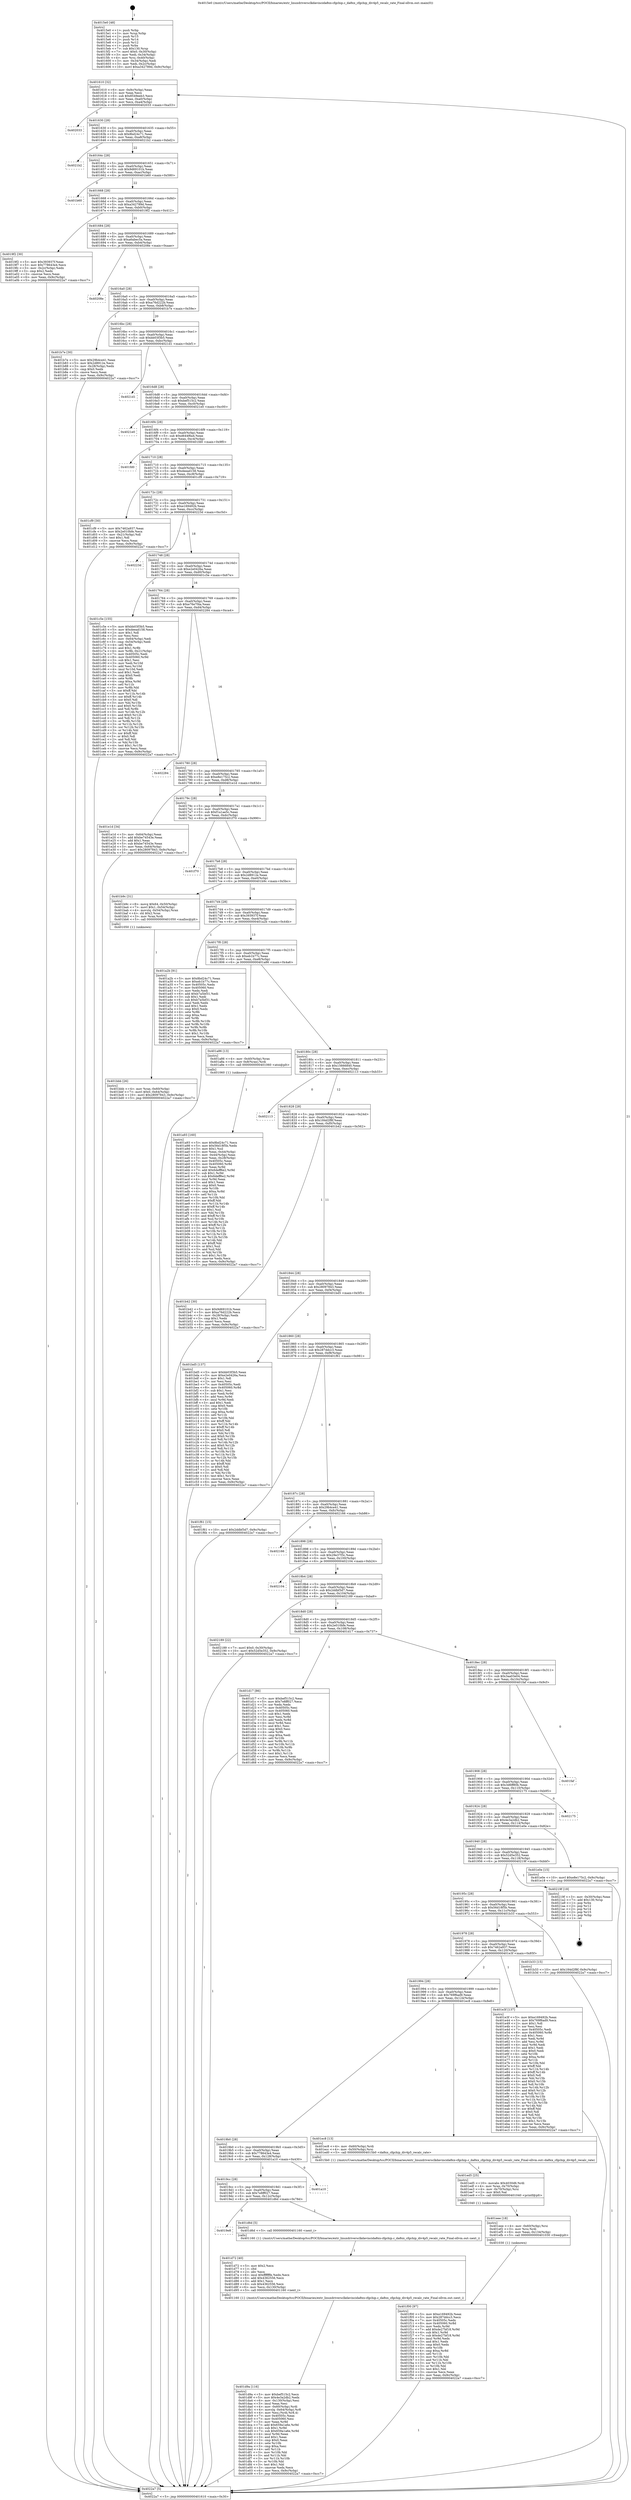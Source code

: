 digraph "0x4015e0" {
  label = "0x4015e0 (/mnt/c/Users/mathe/Desktop/tcc/POCII/binaries/extr_linuxdriversclkdavincida8xx-cfgchip.c_da8xx_cfgchip_div4p5_recalc_rate_Final-ollvm.out::main(0))"
  labelloc = "t"
  node[shape=record]

  Entry [label="",width=0.3,height=0.3,shape=circle,fillcolor=black,style=filled]
  "0x401610" [label="{
     0x401610 [32]\l
     | [instrs]\l
     &nbsp;&nbsp;0x401610 \<+6\>: mov -0x9c(%rbp),%eax\l
     &nbsp;&nbsp;0x401616 \<+2\>: mov %eax,%ecx\l
     &nbsp;&nbsp;0x401618 \<+6\>: sub $0x8549eeb3,%ecx\l
     &nbsp;&nbsp;0x40161e \<+6\>: mov %eax,-0xa0(%rbp)\l
     &nbsp;&nbsp;0x401624 \<+6\>: mov %ecx,-0xa4(%rbp)\l
     &nbsp;&nbsp;0x40162a \<+6\>: je 0000000000402033 \<main+0xa53\>\l
  }"]
  "0x402033" [label="{
     0x402033\l
  }", style=dashed]
  "0x401630" [label="{
     0x401630 [28]\l
     | [instrs]\l
     &nbsp;&nbsp;0x401630 \<+5\>: jmp 0000000000401635 \<main+0x55\>\l
     &nbsp;&nbsp;0x401635 \<+6\>: mov -0xa0(%rbp),%eax\l
     &nbsp;&nbsp;0x40163b \<+5\>: sub $0x8bd24c71,%eax\l
     &nbsp;&nbsp;0x401640 \<+6\>: mov %eax,-0xa8(%rbp)\l
     &nbsp;&nbsp;0x401646 \<+6\>: je 00000000004021b2 \<main+0xbd2\>\l
  }"]
  Exit [label="",width=0.3,height=0.3,shape=circle,fillcolor=black,style=filled,peripheries=2]
  "0x4021b2" [label="{
     0x4021b2\l
  }", style=dashed]
  "0x40164c" [label="{
     0x40164c [28]\l
     | [instrs]\l
     &nbsp;&nbsp;0x40164c \<+5\>: jmp 0000000000401651 \<main+0x71\>\l
     &nbsp;&nbsp;0x401651 \<+6\>: mov -0xa0(%rbp),%eax\l
     &nbsp;&nbsp;0x401657 \<+5\>: sub $0x9d69101b,%eax\l
     &nbsp;&nbsp;0x40165c \<+6\>: mov %eax,-0xac(%rbp)\l
     &nbsp;&nbsp;0x401662 \<+6\>: je 0000000000401b60 \<main+0x580\>\l
  }"]
  "0x401f00" [label="{
     0x401f00 [97]\l
     | [instrs]\l
     &nbsp;&nbsp;0x401f00 \<+5\>: mov $0xe169492b,%eax\l
     &nbsp;&nbsp;0x401f05 \<+5\>: mov $0x287ddcc3,%ecx\l
     &nbsp;&nbsp;0x401f0a \<+7\>: mov 0x40505c,%edx\l
     &nbsp;&nbsp;0x401f11 \<+8\>: mov 0x405060,%r8d\l
     &nbsp;&nbsp;0x401f19 \<+3\>: mov %edx,%r9d\l
     &nbsp;&nbsp;0x401f1c \<+7\>: add $0xde27bf18,%r9d\l
     &nbsp;&nbsp;0x401f23 \<+4\>: sub $0x1,%r9d\l
     &nbsp;&nbsp;0x401f27 \<+7\>: sub $0xde27bf18,%r9d\l
     &nbsp;&nbsp;0x401f2e \<+4\>: imul %r9d,%edx\l
     &nbsp;&nbsp;0x401f32 \<+3\>: and $0x1,%edx\l
     &nbsp;&nbsp;0x401f35 \<+3\>: cmp $0x0,%edx\l
     &nbsp;&nbsp;0x401f38 \<+4\>: sete %r10b\l
     &nbsp;&nbsp;0x401f3c \<+4\>: cmp $0xa,%r8d\l
     &nbsp;&nbsp;0x401f40 \<+4\>: setl %r11b\l
     &nbsp;&nbsp;0x401f44 \<+3\>: mov %r10b,%bl\l
     &nbsp;&nbsp;0x401f47 \<+3\>: and %r11b,%bl\l
     &nbsp;&nbsp;0x401f4a \<+3\>: xor %r11b,%r10b\l
     &nbsp;&nbsp;0x401f4d \<+3\>: or %r10b,%bl\l
     &nbsp;&nbsp;0x401f50 \<+3\>: test $0x1,%bl\l
     &nbsp;&nbsp;0x401f53 \<+3\>: cmovne %ecx,%eax\l
     &nbsp;&nbsp;0x401f56 \<+6\>: mov %eax,-0x9c(%rbp)\l
     &nbsp;&nbsp;0x401f5c \<+5\>: jmp 00000000004022a7 \<main+0xcc7\>\l
  }"]
  "0x401b60" [label="{
     0x401b60\l
  }", style=dashed]
  "0x401668" [label="{
     0x401668 [28]\l
     | [instrs]\l
     &nbsp;&nbsp;0x401668 \<+5\>: jmp 000000000040166d \<main+0x8d\>\l
     &nbsp;&nbsp;0x40166d \<+6\>: mov -0xa0(%rbp),%eax\l
     &nbsp;&nbsp;0x401673 \<+5\>: sub $0xa342789d,%eax\l
     &nbsp;&nbsp;0x401678 \<+6\>: mov %eax,-0xb0(%rbp)\l
     &nbsp;&nbsp;0x40167e \<+6\>: je 00000000004019f2 \<main+0x412\>\l
  }"]
  "0x401eee" [label="{
     0x401eee [18]\l
     | [instrs]\l
     &nbsp;&nbsp;0x401eee \<+4\>: mov -0x60(%rbp),%rsi\l
     &nbsp;&nbsp;0x401ef2 \<+3\>: mov %rsi,%rdi\l
     &nbsp;&nbsp;0x401ef5 \<+6\>: mov %eax,-0x134(%rbp)\l
     &nbsp;&nbsp;0x401efb \<+5\>: call 0000000000401030 \<free@plt\>\l
     | [calls]\l
     &nbsp;&nbsp;0x401030 \{1\} (unknown)\l
  }"]
  "0x4019f2" [label="{
     0x4019f2 [30]\l
     | [instrs]\l
     &nbsp;&nbsp;0x4019f2 \<+5\>: mov $0x393937f,%eax\l
     &nbsp;&nbsp;0x4019f7 \<+5\>: mov $0x778643e4,%ecx\l
     &nbsp;&nbsp;0x4019fc \<+3\>: mov -0x2c(%rbp),%edx\l
     &nbsp;&nbsp;0x4019ff \<+3\>: cmp $0x2,%edx\l
     &nbsp;&nbsp;0x401a02 \<+3\>: cmovne %ecx,%eax\l
     &nbsp;&nbsp;0x401a05 \<+6\>: mov %eax,-0x9c(%rbp)\l
     &nbsp;&nbsp;0x401a0b \<+5\>: jmp 00000000004022a7 \<main+0xcc7\>\l
  }"]
  "0x401684" [label="{
     0x401684 [28]\l
     | [instrs]\l
     &nbsp;&nbsp;0x401684 \<+5\>: jmp 0000000000401689 \<main+0xa9\>\l
     &nbsp;&nbsp;0x401689 \<+6\>: mov -0xa0(%rbp),%eax\l
     &nbsp;&nbsp;0x40168f \<+5\>: sub $0xa6abec5a,%eax\l
     &nbsp;&nbsp;0x401694 \<+6\>: mov %eax,-0xb4(%rbp)\l
     &nbsp;&nbsp;0x40169a \<+6\>: je 000000000040208e \<main+0xaae\>\l
  }"]
  "0x4022a7" [label="{
     0x4022a7 [5]\l
     | [instrs]\l
     &nbsp;&nbsp;0x4022a7 \<+5\>: jmp 0000000000401610 \<main+0x30\>\l
  }"]
  "0x4015e0" [label="{
     0x4015e0 [48]\l
     | [instrs]\l
     &nbsp;&nbsp;0x4015e0 \<+1\>: push %rbp\l
     &nbsp;&nbsp;0x4015e1 \<+3\>: mov %rsp,%rbp\l
     &nbsp;&nbsp;0x4015e4 \<+2\>: push %r15\l
     &nbsp;&nbsp;0x4015e6 \<+2\>: push %r14\l
     &nbsp;&nbsp;0x4015e8 \<+2\>: push %r12\l
     &nbsp;&nbsp;0x4015ea \<+1\>: push %rbx\l
     &nbsp;&nbsp;0x4015eb \<+7\>: sub $0x130,%rsp\l
     &nbsp;&nbsp;0x4015f2 \<+7\>: movl $0x0,-0x30(%rbp)\l
     &nbsp;&nbsp;0x4015f9 \<+3\>: mov %edi,-0x34(%rbp)\l
     &nbsp;&nbsp;0x4015fc \<+4\>: mov %rsi,-0x40(%rbp)\l
     &nbsp;&nbsp;0x401600 \<+3\>: mov -0x34(%rbp),%edi\l
     &nbsp;&nbsp;0x401603 \<+3\>: mov %edi,-0x2c(%rbp)\l
     &nbsp;&nbsp;0x401606 \<+10\>: movl $0xa342789d,-0x9c(%rbp)\l
  }"]
  "0x401ed5" [label="{
     0x401ed5 [25]\l
     | [instrs]\l
     &nbsp;&nbsp;0x401ed5 \<+10\>: movabs $0x4030d6,%rdi\l
     &nbsp;&nbsp;0x401edf \<+4\>: mov %rax,-0x70(%rbp)\l
     &nbsp;&nbsp;0x401ee3 \<+4\>: mov -0x70(%rbp),%rsi\l
     &nbsp;&nbsp;0x401ee7 \<+2\>: mov $0x0,%al\l
     &nbsp;&nbsp;0x401ee9 \<+5\>: call 0000000000401040 \<printf@plt\>\l
     | [calls]\l
     &nbsp;&nbsp;0x401040 \{1\} (unknown)\l
  }"]
  "0x40208e" [label="{
     0x40208e\l
  }", style=dashed]
  "0x4016a0" [label="{
     0x4016a0 [28]\l
     | [instrs]\l
     &nbsp;&nbsp;0x4016a0 \<+5\>: jmp 00000000004016a5 \<main+0xc5\>\l
     &nbsp;&nbsp;0x4016a5 \<+6\>: mov -0xa0(%rbp),%eax\l
     &nbsp;&nbsp;0x4016ab \<+5\>: sub $0xa76d222b,%eax\l
     &nbsp;&nbsp;0x4016b0 \<+6\>: mov %eax,-0xb8(%rbp)\l
     &nbsp;&nbsp;0x4016b6 \<+6\>: je 0000000000401b7e \<main+0x59e\>\l
  }"]
  "0x401d9a" [label="{
     0x401d9a [116]\l
     | [instrs]\l
     &nbsp;&nbsp;0x401d9a \<+5\>: mov $0xbef515c2,%ecx\l
     &nbsp;&nbsp;0x401d9f \<+5\>: mov $0x4e3a2db2,%edx\l
     &nbsp;&nbsp;0x401da4 \<+6\>: mov -0x130(%rbp),%esi\l
     &nbsp;&nbsp;0x401daa \<+3\>: imul %eax,%esi\l
     &nbsp;&nbsp;0x401dad \<+4\>: mov -0x60(%rbp),%rdi\l
     &nbsp;&nbsp;0x401db1 \<+4\>: movslq -0x64(%rbp),%r8\l
     &nbsp;&nbsp;0x401db5 \<+4\>: mov %esi,(%rdi,%r8,4)\l
     &nbsp;&nbsp;0x401db9 \<+7\>: mov 0x40505c,%eax\l
     &nbsp;&nbsp;0x401dc0 \<+7\>: mov 0x405060,%esi\l
     &nbsp;&nbsp;0x401dc7 \<+3\>: mov %eax,%r9d\l
     &nbsp;&nbsp;0x401dca \<+7\>: add $0x659a1a6e,%r9d\l
     &nbsp;&nbsp;0x401dd1 \<+4\>: sub $0x1,%r9d\l
     &nbsp;&nbsp;0x401dd5 \<+7\>: sub $0x659a1a6e,%r9d\l
     &nbsp;&nbsp;0x401ddc \<+4\>: imul %r9d,%eax\l
     &nbsp;&nbsp;0x401de0 \<+3\>: and $0x1,%eax\l
     &nbsp;&nbsp;0x401de3 \<+3\>: cmp $0x0,%eax\l
     &nbsp;&nbsp;0x401de6 \<+4\>: sete %r10b\l
     &nbsp;&nbsp;0x401dea \<+3\>: cmp $0xa,%esi\l
     &nbsp;&nbsp;0x401ded \<+4\>: setl %r11b\l
     &nbsp;&nbsp;0x401df1 \<+3\>: mov %r10b,%bl\l
     &nbsp;&nbsp;0x401df4 \<+3\>: and %r11b,%bl\l
     &nbsp;&nbsp;0x401df7 \<+3\>: xor %r11b,%r10b\l
     &nbsp;&nbsp;0x401dfa \<+3\>: or %r10b,%bl\l
     &nbsp;&nbsp;0x401dfd \<+3\>: test $0x1,%bl\l
     &nbsp;&nbsp;0x401e00 \<+3\>: cmovne %edx,%ecx\l
     &nbsp;&nbsp;0x401e03 \<+6\>: mov %ecx,-0x9c(%rbp)\l
     &nbsp;&nbsp;0x401e09 \<+5\>: jmp 00000000004022a7 \<main+0xcc7\>\l
  }"]
  "0x401b7e" [label="{
     0x401b7e [30]\l
     | [instrs]\l
     &nbsp;&nbsp;0x401b7e \<+5\>: mov $0x29b4ce41,%eax\l
     &nbsp;&nbsp;0x401b83 \<+5\>: mov $0x2d8912e,%ecx\l
     &nbsp;&nbsp;0x401b88 \<+3\>: mov -0x28(%rbp),%edx\l
     &nbsp;&nbsp;0x401b8b \<+3\>: cmp $0x0,%edx\l
     &nbsp;&nbsp;0x401b8e \<+3\>: cmove %ecx,%eax\l
     &nbsp;&nbsp;0x401b91 \<+6\>: mov %eax,-0x9c(%rbp)\l
     &nbsp;&nbsp;0x401b97 \<+5\>: jmp 00000000004022a7 \<main+0xcc7\>\l
  }"]
  "0x4016bc" [label="{
     0x4016bc [28]\l
     | [instrs]\l
     &nbsp;&nbsp;0x4016bc \<+5\>: jmp 00000000004016c1 \<main+0xe1\>\l
     &nbsp;&nbsp;0x4016c1 \<+6\>: mov -0xa0(%rbp),%eax\l
     &nbsp;&nbsp;0x4016c7 \<+5\>: sub $0xbb03f3b5,%eax\l
     &nbsp;&nbsp;0x4016cc \<+6\>: mov %eax,-0xbc(%rbp)\l
     &nbsp;&nbsp;0x4016d2 \<+6\>: je 00000000004021d1 \<main+0xbf1\>\l
  }"]
  "0x401d72" [label="{
     0x401d72 [40]\l
     | [instrs]\l
     &nbsp;&nbsp;0x401d72 \<+5\>: mov $0x2,%ecx\l
     &nbsp;&nbsp;0x401d77 \<+1\>: cltd\l
     &nbsp;&nbsp;0x401d78 \<+2\>: idiv %ecx\l
     &nbsp;&nbsp;0x401d7a \<+6\>: imul $0xfffffffe,%edx,%ecx\l
     &nbsp;&nbsp;0x401d80 \<+6\>: add $0x4362556,%ecx\l
     &nbsp;&nbsp;0x401d86 \<+3\>: add $0x1,%ecx\l
     &nbsp;&nbsp;0x401d89 \<+6\>: sub $0x4362556,%ecx\l
     &nbsp;&nbsp;0x401d8f \<+6\>: mov %ecx,-0x130(%rbp)\l
     &nbsp;&nbsp;0x401d95 \<+5\>: call 0000000000401160 \<next_i\>\l
     | [calls]\l
     &nbsp;&nbsp;0x401160 \{1\} (/mnt/c/Users/mathe/Desktop/tcc/POCII/binaries/extr_linuxdriversclkdavincida8xx-cfgchip.c_da8xx_cfgchip_div4p5_recalc_rate_Final-ollvm.out::next_i)\l
  }"]
  "0x4021d1" [label="{
     0x4021d1\l
  }", style=dashed]
  "0x4016d8" [label="{
     0x4016d8 [28]\l
     | [instrs]\l
     &nbsp;&nbsp;0x4016d8 \<+5\>: jmp 00000000004016dd \<main+0xfd\>\l
     &nbsp;&nbsp;0x4016dd \<+6\>: mov -0xa0(%rbp),%eax\l
     &nbsp;&nbsp;0x4016e3 \<+5\>: sub $0xbef515c2,%eax\l
     &nbsp;&nbsp;0x4016e8 \<+6\>: mov %eax,-0xc0(%rbp)\l
     &nbsp;&nbsp;0x4016ee \<+6\>: je 00000000004021e0 \<main+0xc00\>\l
  }"]
  "0x4019e8" [label="{
     0x4019e8\l
  }", style=dashed]
  "0x4021e0" [label="{
     0x4021e0\l
  }", style=dashed]
  "0x4016f4" [label="{
     0x4016f4 [28]\l
     | [instrs]\l
     &nbsp;&nbsp;0x4016f4 \<+5\>: jmp 00000000004016f9 \<main+0x119\>\l
     &nbsp;&nbsp;0x4016f9 \<+6\>: mov -0xa0(%rbp),%eax\l
     &nbsp;&nbsp;0x4016ff \<+5\>: sub $0xd644f6a4,%eax\l
     &nbsp;&nbsp;0x401704 \<+6\>: mov %eax,-0xc4(%rbp)\l
     &nbsp;&nbsp;0x40170a \<+6\>: je 0000000000401fd0 \<main+0x9f0\>\l
  }"]
  "0x401d6d" [label="{
     0x401d6d [5]\l
     | [instrs]\l
     &nbsp;&nbsp;0x401d6d \<+5\>: call 0000000000401160 \<next_i\>\l
     | [calls]\l
     &nbsp;&nbsp;0x401160 \{1\} (/mnt/c/Users/mathe/Desktop/tcc/POCII/binaries/extr_linuxdriversclkdavincida8xx-cfgchip.c_da8xx_cfgchip_div4p5_recalc_rate_Final-ollvm.out::next_i)\l
  }"]
  "0x401fd0" [label="{
     0x401fd0\l
  }", style=dashed]
  "0x401710" [label="{
     0x401710 [28]\l
     | [instrs]\l
     &nbsp;&nbsp;0x401710 \<+5\>: jmp 0000000000401715 \<main+0x135\>\l
     &nbsp;&nbsp;0x401715 \<+6\>: mov -0xa0(%rbp),%eax\l
     &nbsp;&nbsp;0x40171b \<+5\>: sub $0xdeead158,%eax\l
     &nbsp;&nbsp;0x401720 \<+6\>: mov %eax,-0xc8(%rbp)\l
     &nbsp;&nbsp;0x401726 \<+6\>: je 0000000000401cf9 \<main+0x719\>\l
  }"]
  "0x4019cc" [label="{
     0x4019cc [28]\l
     | [instrs]\l
     &nbsp;&nbsp;0x4019cc \<+5\>: jmp 00000000004019d1 \<main+0x3f1\>\l
     &nbsp;&nbsp;0x4019d1 \<+6\>: mov -0xa0(%rbp),%eax\l
     &nbsp;&nbsp;0x4019d7 \<+5\>: sub $0x7e8ff027,%eax\l
     &nbsp;&nbsp;0x4019dc \<+6\>: mov %eax,-0x12c(%rbp)\l
     &nbsp;&nbsp;0x4019e2 \<+6\>: je 0000000000401d6d \<main+0x78d\>\l
  }"]
  "0x401cf9" [label="{
     0x401cf9 [30]\l
     | [instrs]\l
     &nbsp;&nbsp;0x401cf9 \<+5\>: mov $0x7462a937,%eax\l
     &nbsp;&nbsp;0x401cfe \<+5\>: mov $0x2e010bfe,%ecx\l
     &nbsp;&nbsp;0x401d03 \<+3\>: mov -0x21(%rbp),%dl\l
     &nbsp;&nbsp;0x401d06 \<+3\>: test $0x1,%dl\l
     &nbsp;&nbsp;0x401d09 \<+3\>: cmovne %ecx,%eax\l
     &nbsp;&nbsp;0x401d0c \<+6\>: mov %eax,-0x9c(%rbp)\l
     &nbsp;&nbsp;0x401d12 \<+5\>: jmp 00000000004022a7 \<main+0xcc7\>\l
  }"]
  "0x40172c" [label="{
     0x40172c [28]\l
     | [instrs]\l
     &nbsp;&nbsp;0x40172c \<+5\>: jmp 0000000000401731 \<main+0x151\>\l
     &nbsp;&nbsp;0x401731 \<+6\>: mov -0xa0(%rbp),%eax\l
     &nbsp;&nbsp;0x401737 \<+5\>: sub $0xe169492b,%eax\l
     &nbsp;&nbsp;0x40173c \<+6\>: mov %eax,-0xcc(%rbp)\l
     &nbsp;&nbsp;0x401742 \<+6\>: je 000000000040223d \<main+0xc5d\>\l
  }"]
  "0x401a10" [label="{
     0x401a10\l
  }", style=dashed]
  "0x40223d" [label="{
     0x40223d\l
  }", style=dashed]
  "0x401748" [label="{
     0x401748 [28]\l
     | [instrs]\l
     &nbsp;&nbsp;0x401748 \<+5\>: jmp 000000000040174d \<main+0x16d\>\l
     &nbsp;&nbsp;0x40174d \<+6\>: mov -0xa0(%rbp),%eax\l
     &nbsp;&nbsp;0x401753 \<+5\>: sub $0xe2e0426a,%eax\l
     &nbsp;&nbsp;0x401758 \<+6\>: mov %eax,-0xd0(%rbp)\l
     &nbsp;&nbsp;0x40175e \<+6\>: je 0000000000401c5e \<main+0x67e\>\l
  }"]
  "0x4019b0" [label="{
     0x4019b0 [28]\l
     | [instrs]\l
     &nbsp;&nbsp;0x4019b0 \<+5\>: jmp 00000000004019b5 \<main+0x3d5\>\l
     &nbsp;&nbsp;0x4019b5 \<+6\>: mov -0xa0(%rbp),%eax\l
     &nbsp;&nbsp;0x4019bb \<+5\>: sub $0x778643e4,%eax\l
     &nbsp;&nbsp;0x4019c0 \<+6\>: mov %eax,-0x128(%rbp)\l
     &nbsp;&nbsp;0x4019c6 \<+6\>: je 0000000000401a10 \<main+0x430\>\l
  }"]
  "0x401c5e" [label="{
     0x401c5e [155]\l
     | [instrs]\l
     &nbsp;&nbsp;0x401c5e \<+5\>: mov $0xbb03f3b5,%eax\l
     &nbsp;&nbsp;0x401c63 \<+5\>: mov $0xdeead158,%ecx\l
     &nbsp;&nbsp;0x401c68 \<+2\>: mov $0x1,%dl\l
     &nbsp;&nbsp;0x401c6a \<+2\>: xor %esi,%esi\l
     &nbsp;&nbsp;0x401c6c \<+3\>: mov -0x64(%rbp),%edi\l
     &nbsp;&nbsp;0x401c6f \<+3\>: cmp -0x54(%rbp),%edi\l
     &nbsp;&nbsp;0x401c72 \<+4\>: setl %r8b\l
     &nbsp;&nbsp;0x401c76 \<+4\>: and $0x1,%r8b\l
     &nbsp;&nbsp;0x401c7a \<+4\>: mov %r8b,-0x21(%rbp)\l
     &nbsp;&nbsp;0x401c7e \<+7\>: mov 0x40505c,%edi\l
     &nbsp;&nbsp;0x401c85 \<+8\>: mov 0x405060,%r9d\l
     &nbsp;&nbsp;0x401c8d \<+3\>: sub $0x1,%esi\l
     &nbsp;&nbsp;0x401c90 \<+3\>: mov %edi,%r10d\l
     &nbsp;&nbsp;0x401c93 \<+3\>: add %esi,%r10d\l
     &nbsp;&nbsp;0x401c96 \<+4\>: imul %r10d,%edi\l
     &nbsp;&nbsp;0x401c9a \<+3\>: and $0x1,%edi\l
     &nbsp;&nbsp;0x401c9d \<+3\>: cmp $0x0,%edi\l
     &nbsp;&nbsp;0x401ca0 \<+4\>: sete %r8b\l
     &nbsp;&nbsp;0x401ca4 \<+4\>: cmp $0xa,%r9d\l
     &nbsp;&nbsp;0x401ca8 \<+4\>: setl %r11b\l
     &nbsp;&nbsp;0x401cac \<+3\>: mov %r8b,%bl\l
     &nbsp;&nbsp;0x401caf \<+3\>: xor $0xff,%bl\l
     &nbsp;&nbsp;0x401cb2 \<+3\>: mov %r11b,%r14b\l
     &nbsp;&nbsp;0x401cb5 \<+4\>: xor $0xff,%r14b\l
     &nbsp;&nbsp;0x401cb9 \<+3\>: xor $0x0,%dl\l
     &nbsp;&nbsp;0x401cbc \<+3\>: mov %bl,%r15b\l
     &nbsp;&nbsp;0x401cbf \<+4\>: and $0x0,%r15b\l
     &nbsp;&nbsp;0x401cc3 \<+3\>: and %dl,%r8b\l
     &nbsp;&nbsp;0x401cc6 \<+3\>: mov %r14b,%r12b\l
     &nbsp;&nbsp;0x401cc9 \<+4\>: and $0x0,%r12b\l
     &nbsp;&nbsp;0x401ccd \<+3\>: and %dl,%r11b\l
     &nbsp;&nbsp;0x401cd0 \<+3\>: or %r8b,%r15b\l
     &nbsp;&nbsp;0x401cd3 \<+3\>: or %r11b,%r12b\l
     &nbsp;&nbsp;0x401cd6 \<+3\>: xor %r12b,%r15b\l
     &nbsp;&nbsp;0x401cd9 \<+3\>: or %r14b,%bl\l
     &nbsp;&nbsp;0x401cdc \<+3\>: xor $0xff,%bl\l
     &nbsp;&nbsp;0x401cdf \<+3\>: or $0x0,%dl\l
     &nbsp;&nbsp;0x401ce2 \<+2\>: and %dl,%bl\l
     &nbsp;&nbsp;0x401ce4 \<+3\>: or %bl,%r15b\l
     &nbsp;&nbsp;0x401ce7 \<+4\>: test $0x1,%r15b\l
     &nbsp;&nbsp;0x401ceb \<+3\>: cmovne %ecx,%eax\l
     &nbsp;&nbsp;0x401cee \<+6\>: mov %eax,-0x9c(%rbp)\l
     &nbsp;&nbsp;0x401cf4 \<+5\>: jmp 00000000004022a7 \<main+0xcc7\>\l
  }"]
  "0x401764" [label="{
     0x401764 [28]\l
     | [instrs]\l
     &nbsp;&nbsp;0x401764 \<+5\>: jmp 0000000000401769 \<main+0x189\>\l
     &nbsp;&nbsp;0x401769 \<+6\>: mov -0xa0(%rbp),%eax\l
     &nbsp;&nbsp;0x40176f \<+5\>: sub $0xe76e7f4a,%eax\l
     &nbsp;&nbsp;0x401774 \<+6\>: mov %eax,-0xd4(%rbp)\l
     &nbsp;&nbsp;0x40177a \<+6\>: je 0000000000402284 \<main+0xca4\>\l
  }"]
  "0x401ec8" [label="{
     0x401ec8 [13]\l
     | [instrs]\l
     &nbsp;&nbsp;0x401ec8 \<+4\>: mov -0x60(%rbp),%rdi\l
     &nbsp;&nbsp;0x401ecc \<+4\>: mov -0x50(%rbp),%rsi\l
     &nbsp;&nbsp;0x401ed0 \<+5\>: call 00000000004015b0 \<da8xx_cfgchip_div4p5_recalc_rate\>\l
     | [calls]\l
     &nbsp;&nbsp;0x4015b0 \{1\} (/mnt/c/Users/mathe/Desktop/tcc/POCII/binaries/extr_linuxdriversclkdavincida8xx-cfgchip.c_da8xx_cfgchip_div4p5_recalc_rate_Final-ollvm.out::da8xx_cfgchip_div4p5_recalc_rate)\l
  }"]
  "0x402284" [label="{
     0x402284\l
  }", style=dashed]
  "0x401780" [label="{
     0x401780 [28]\l
     | [instrs]\l
     &nbsp;&nbsp;0x401780 \<+5\>: jmp 0000000000401785 \<main+0x1a5\>\l
     &nbsp;&nbsp;0x401785 \<+6\>: mov -0xa0(%rbp),%eax\l
     &nbsp;&nbsp;0x40178b \<+5\>: sub $0xe8e175c2,%eax\l
     &nbsp;&nbsp;0x401790 \<+6\>: mov %eax,-0xd8(%rbp)\l
     &nbsp;&nbsp;0x401796 \<+6\>: je 0000000000401e1d \<main+0x83d\>\l
  }"]
  "0x401994" [label="{
     0x401994 [28]\l
     | [instrs]\l
     &nbsp;&nbsp;0x401994 \<+5\>: jmp 0000000000401999 \<main+0x3b9\>\l
     &nbsp;&nbsp;0x401999 \<+6\>: mov -0xa0(%rbp),%eax\l
     &nbsp;&nbsp;0x40199f \<+5\>: sub $0x769f6ad9,%eax\l
     &nbsp;&nbsp;0x4019a4 \<+6\>: mov %eax,-0x124(%rbp)\l
     &nbsp;&nbsp;0x4019aa \<+6\>: je 0000000000401ec8 \<main+0x8e8\>\l
  }"]
  "0x401e1d" [label="{
     0x401e1d [34]\l
     | [instrs]\l
     &nbsp;&nbsp;0x401e1d \<+3\>: mov -0x64(%rbp),%eax\l
     &nbsp;&nbsp;0x401e20 \<+5\>: add $0xbe74543e,%eax\l
     &nbsp;&nbsp;0x401e25 \<+3\>: add $0x1,%eax\l
     &nbsp;&nbsp;0x401e28 \<+5\>: sub $0xbe74543e,%eax\l
     &nbsp;&nbsp;0x401e2d \<+3\>: mov %eax,-0x64(%rbp)\l
     &nbsp;&nbsp;0x401e30 \<+10\>: movl $0x28097843,-0x9c(%rbp)\l
     &nbsp;&nbsp;0x401e3a \<+5\>: jmp 00000000004022a7 \<main+0xcc7\>\l
  }"]
  "0x40179c" [label="{
     0x40179c [28]\l
     | [instrs]\l
     &nbsp;&nbsp;0x40179c \<+5\>: jmp 00000000004017a1 \<main+0x1c1\>\l
     &nbsp;&nbsp;0x4017a1 \<+6\>: mov -0xa0(%rbp),%eax\l
     &nbsp;&nbsp;0x4017a7 \<+5\>: sub $0xf1a1ae5c,%eax\l
     &nbsp;&nbsp;0x4017ac \<+6\>: mov %eax,-0xdc(%rbp)\l
     &nbsp;&nbsp;0x4017b2 \<+6\>: je 0000000000401f70 \<main+0x990\>\l
  }"]
  "0x401e3f" [label="{
     0x401e3f [137]\l
     | [instrs]\l
     &nbsp;&nbsp;0x401e3f \<+5\>: mov $0xe169492b,%eax\l
     &nbsp;&nbsp;0x401e44 \<+5\>: mov $0x769f6ad9,%ecx\l
     &nbsp;&nbsp;0x401e49 \<+2\>: mov $0x1,%dl\l
     &nbsp;&nbsp;0x401e4b \<+2\>: xor %esi,%esi\l
     &nbsp;&nbsp;0x401e4d \<+7\>: mov 0x40505c,%edi\l
     &nbsp;&nbsp;0x401e54 \<+8\>: mov 0x405060,%r8d\l
     &nbsp;&nbsp;0x401e5c \<+3\>: sub $0x1,%esi\l
     &nbsp;&nbsp;0x401e5f \<+3\>: mov %edi,%r9d\l
     &nbsp;&nbsp;0x401e62 \<+3\>: add %esi,%r9d\l
     &nbsp;&nbsp;0x401e65 \<+4\>: imul %r9d,%edi\l
     &nbsp;&nbsp;0x401e69 \<+3\>: and $0x1,%edi\l
     &nbsp;&nbsp;0x401e6c \<+3\>: cmp $0x0,%edi\l
     &nbsp;&nbsp;0x401e6f \<+4\>: sete %r10b\l
     &nbsp;&nbsp;0x401e73 \<+4\>: cmp $0xa,%r8d\l
     &nbsp;&nbsp;0x401e77 \<+4\>: setl %r11b\l
     &nbsp;&nbsp;0x401e7b \<+3\>: mov %r10b,%bl\l
     &nbsp;&nbsp;0x401e7e \<+3\>: xor $0xff,%bl\l
     &nbsp;&nbsp;0x401e81 \<+3\>: mov %r11b,%r14b\l
     &nbsp;&nbsp;0x401e84 \<+4\>: xor $0xff,%r14b\l
     &nbsp;&nbsp;0x401e88 \<+3\>: xor $0x0,%dl\l
     &nbsp;&nbsp;0x401e8b \<+3\>: mov %bl,%r15b\l
     &nbsp;&nbsp;0x401e8e \<+4\>: and $0x0,%r15b\l
     &nbsp;&nbsp;0x401e92 \<+3\>: and %dl,%r10b\l
     &nbsp;&nbsp;0x401e95 \<+3\>: mov %r14b,%r12b\l
     &nbsp;&nbsp;0x401e98 \<+4\>: and $0x0,%r12b\l
     &nbsp;&nbsp;0x401e9c \<+3\>: and %dl,%r11b\l
     &nbsp;&nbsp;0x401e9f \<+3\>: or %r10b,%r15b\l
     &nbsp;&nbsp;0x401ea2 \<+3\>: or %r11b,%r12b\l
     &nbsp;&nbsp;0x401ea5 \<+3\>: xor %r12b,%r15b\l
     &nbsp;&nbsp;0x401ea8 \<+3\>: or %r14b,%bl\l
     &nbsp;&nbsp;0x401eab \<+3\>: xor $0xff,%bl\l
     &nbsp;&nbsp;0x401eae \<+3\>: or $0x0,%dl\l
     &nbsp;&nbsp;0x401eb1 \<+2\>: and %dl,%bl\l
     &nbsp;&nbsp;0x401eb3 \<+3\>: or %bl,%r15b\l
     &nbsp;&nbsp;0x401eb6 \<+4\>: test $0x1,%r15b\l
     &nbsp;&nbsp;0x401eba \<+3\>: cmovne %ecx,%eax\l
     &nbsp;&nbsp;0x401ebd \<+6\>: mov %eax,-0x9c(%rbp)\l
     &nbsp;&nbsp;0x401ec3 \<+5\>: jmp 00000000004022a7 \<main+0xcc7\>\l
  }"]
  "0x401f70" [label="{
     0x401f70\l
  }", style=dashed]
  "0x4017b8" [label="{
     0x4017b8 [28]\l
     | [instrs]\l
     &nbsp;&nbsp;0x4017b8 \<+5\>: jmp 00000000004017bd \<main+0x1dd\>\l
     &nbsp;&nbsp;0x4017bd \<+6\>: mov -0xa0(%rbp),%eax\l
     &nbsp;&nbsp;0x4017c3 \<+5\>: sub $0x2d8912e,%eax\l
     &nbsp;&nbsp;0x4017c8 \<+6\>: mov %eax,-0xe0(%rbp)\l
     &nbsp;&nbsp;0x4017ce \<+6\>: je 0000000000401b9c \<main+0x5bc\>\l
  }"]
  "0x401bbb" [label="{
     0x401bbb [26]\l
     | [instrs]\l
     &nbsp;&nbsp;0x401bbb \<+4\>: mov %rax,-0x60(%rbp)\l
     &nbsp;&nbsp;0x401bbf \<+7\>: movl $0x0,-0x64(%rbp)\l
     &nbsp;&nbsp;0x401bc6 \<+10\>: movl $0x28097843,-0x9c(%rbp)\l
     &nbsp;&nbsp;0x401bd0 \<+5\>: jmp 00000000004022a7 \<main+0xcc7\>\l
  }"]
  "0x401b9c" [label="{
     0x401b9c [31]\l
     | [instrs]\l
     &nbsp;&nbsp;0x401b9c \<+8\>: movq $0x64,-0x50(%rbp)\l
     &nbsp;&nbsp;0x401ba4 \<+7\>: movl $0x1,-0x54(%rbp)\l
     &nbsp;&nbsp;0x401bab \<+4\>: movslq -0x54(%rbp),%rax\l
     &nbsp;&nbsp;0x401baf \<+4\>: shl $0x2,%rax\l
     &nbsp;&nbsp;0x401bb3 \<+3\>: mov %rax,%rdi\l
     &nbsp;&nbsp;0x401bb6 \<+5\>: call 0000000000401050 \<malloc@plt\>\l
     | [calls]\l
     &nbsp;&nbsp;0x401050 \{1\} (unknown)\l
  }"]
  "0x4017d4" [label="{
     0x4017d4 [28]\l
     | [instrs]\l
     &nbsp;&nbsp;0x4017d4 \<+5\>: jmp 00000000004017d9 \<main+0x1f9\>\l
     &nbsp;&nbsp;0x4017d9 \<+6\>: mov -0xa0(%rbp),%eax\l
     &nbsp;&nbsp;0x4017df \<+5\>: sub $0x393937f,%eax\l
     &nbsp;&nbsp;0x4017e4 \<+6\>: mov %eax,-0xe4(%rbp)\l
     &nbsp;&nbsp;0x4017ea \<+6\>: je 0000000000401a2b \<main+0x44b\>\l
  }"]
  "0x401978" [label="{
     0x401978 [28]\l
     | [instrs]\l
     &nbsp;&nbsp;0x401978 \<+5\>: jmp 000000000040197d \<main+0x39d\>\l
     &nbsp;&nbsp;0x40197d \<+6\>: mov -0xa0(%rbp),%eax\l
     &nbsp;&nbsp;0x401983 \<+5\>: sub $0x7462a937,%eax\l
     &nbsp;&nbsp;0x401988 \<+6\>: mov %eax,-0x120(%rbp)\l
     &nbsp;&nbsp;0x40198e \<+6\>: je 0000000000401e3f \<main+0x85f\>\l
  }"]
  "0x401a2b" [label="{
     0x401a2b [91]\l
     | [instrs]\l
     &nbsp;&nbsp;0x401a2b \<+5\>: mov $0x8bd24c71,%eax\l
     &nbsp;&nbsp;0x401a30 \<+5\>: mov $0xeb1b77c,%ecx\l
     &nbsp;&nbsp;0x401a35 \<+7\>: mov 0x40505c,%edx\l
     &nbsp;&nbsp;0x401a3c \<+7\>: mov 0x405060,%esi\l
     &nbsp;&nbsp;0x401a43 \<+2\>: mov %edx,%edi\l
     &nbsp;&nbsp;0x401a45 \<+6\>: add $0xb7a5bf31,%edi\l
     &nbsp;&nbsp;0x401a4b \<+3\>: sub $0x1,%edi\l
     &nbsp;&nbsp;0x401a4e \<+6\>: sub $0xb7a5bf31,%edi\l
     &nbsp;&nbsp;0x401a54 \<+3\>: imul %edi,%edx\l
     &nbsp;&nbsp;0x401a57 \<+3\>: and $0x1,%edx\l
     &nbsp;&nbsp;0x401a5a \<+3\>: cmp $0x0,%edx\l
     &nbsp;&nbsp;0x401a5d \<+4\>: sete %r8b\l
     &nbsp;&nbsp;0x401a61 \<+3\>: cmp $0xa,%esi\l
     &nbsp;&nbsp;0x401a64 \<+4\>: setl %r9b\l
     &nbsp;&nbsp;0x401a68 \<+3\>: mov %r8b,%r10b\l
     &nbsp;&nbsp;0x401a6b \<+3\>: and %r9b,%r10b\l
     &nbsp;&nbsp;0x401a6e \<+3\>: xor %r9b,%r8b\l
     &nbsp;&nbsp;0x401a71 \<+3\>: or %r8b,%r10b\l
     &nbsp;&nbsp;0x401a74 \<+4\>: test $0x1,%r10b\l
     &nbsp;&nbsp;0x401a78 \<+3\>: cmovne %ecx,%eax\l
     &nbsp;&nbsp;0x401a7b \<+6\>: mov %eax,-0x9c(%rbp)\l
     &nbsp;&nbsp;0x401a81 \<+5\>: jmp 00000000004022a7 \<main+0xcc7\>\l
  }"]
  "0x4017f0" [label="{
     0x4017f0 [28]\l
     | [instrs]\l
     &nbsp;&nbsp;0x4017f0 \<+5\>: jmp 00000000004017f5 \<main+0x215\>\l
     &nbsp;&nbsp;0x4017f5 \<+6\>: mov -0xa0(%rbp),%eax\l
     &nbsp;&nbsp;0x4017fb \<+5\>: sub $0xeb1b77c,%eax\l
     &nbsp;&nbsp;0x401800 \<+6\>: mov %eax,-0xe8(%rbp)\l
     &nbsp;&nbsp;0x401806 \<+6\>: je 0000000000401a86 \<main+0x4a6\>\l
  }"]
  "0x401b33" [label="{
     0x401b33 [15]\l
     | [instrs]\l
     &nbsp;&nbsp;0x401b33 \<+10\>: movl $0x184d2f8f,-0x9c(%rbp)\l
     &nbsp;&nbsp;0x401b3d \<+5\>: jmp 00000000004022a7 \<main+0xcc7\>\l
  }"]
  "0x401a86" [label="{
     0x401a86 [13]\l
     | [instrs]\l
     &nbsp;&nbsp;0x401a86 \<+4\>: mov -0x40(%rbp),%rax\l
     &nbsp;&nbsp;0x401a8a \<+4\>: mov 0x8(%rax),%rdi\l
     &nbsp;&nbsp;0x401a8e \<+5\>: call 0000000000401060 \<atoi@plt\>\l
     | [calls]\l
     &nbsp;&nbsp;0x401060 \{1\} (unknown)\l
  }"]
  "0x40180c" [label="{
     0x40180c [28]\l
     | [instrs]\l
     &nbsp;&nbsp;0x40180c \<+5\>: jmp 0000000000401811 \<main+0x231\>\l
     &nbsp;&nbsp;0x401811 \<+6\>: mov -0xa0(%rbp),%eax\l
     &nbsp;&nbsp;0x401817 \<+5\>: sub $0x15666840,%eax\l
     &nbsp;&nbsp;0x40181c \<+6\>: mov %eax,-0xec(%rbp)\l
     &nbsp;&nbsp;0x401822 \<+6\>: je 0000000000402113 \<main+0xb33\>\l
  }"]
  "0x401a93" [label="{
     0x401a93 [160]\l
     | [instrs]\l
     &nbsp;&nbsp;0x401a93 \<+5\>: mov $0x8bd24c71,%ecx\l
     &nbsp;&nbsp;0x401a98 \<+5\>: mov $0x56d18f5b,%edx\l
     &nbsp;&nbsp;0x401a9d \<+3\>: mov $0x1,%sil\l
     &nbsp;&nbsp;0x401aa0 \<+3\>: mov %eax,-0x44(%rbp)\l
     &nbsp;&nbsp;0x401aa3 \<+3\>: mov -0x44(%rbp),%eax\l
     &nbsp;&nbsp;0x401aa6 \<+3\>: mov %eax,-0x28(%rbp)\l
     &nbsp;&nbsp;0x401aa9 \<+7\>: mov 0x40505c,%eax\l
     &nbsp;&nbsp;0x401ab0 \<+8\>: mov 0x405060,%r8d\l
     &nbsp;&nbsp;0x401ab8 \<+3\>: mov %eax,%r9d\l
     &nbsp;&nbsp;0x401abb \<+7\>: add $0x6deff6e2,%r9d\l
     &nbsp;&nbsp;0x401ac2 \<+4\>: sub $0x1,%r9d\l
     &nbsp;&nbsp;0x401ac6 \<+7\>: sub $0x6deff6e2,%r9d\l
     &nbsp;&nbsp;0x401acd \<+4\>: imul %r9d,%eax\l
     &nbsp;&nbsp;0x401ad1 \<+3\>: and $0x1,%eax\l
     &nbsp;&nbsp;0x401ad4 \<+3\>: cmp $0x0,%eax\l
     &nbsp;&nbsp;0x401ad7 \<+4\>: sete %r10b\l
     &nbsp;&nbsp;0x401adb \<+4\>: cmp $0xa,%r8d\l
     &nbsp;&nbsp;0x401adf \<+4\>: setl %r11b\l
     &nbsp;&nbsp;0x401ae3 \<+3\>: mov %r10b,%bl\l
     &nbsp;&nbsp;0x401ae6 \<+3\>: xor $0xff,%bl\l
     &nbsp;&nbsp;0x401ae9 \<+3\>: mov %r11b,%r14b\l
     &nbsp;&nbsp;0x401aec \<+4\>: xor $0xff,%r14b\l
     &nbsp;&nbsp;0x401af0 \<+4\>: xor $0x1,%sil\l
     &nbsp;&nbsp;0x401af4 \<+3\>: mov %bl,%r15b\l
     &nbsp;&nbsp;0x401af7 \<+4\>: and $0xff,%r15b\l
     &nbsp;&nbsp;0x401afb \<+3\>: and %sil,%r10b\l
     &nbsp;&nbsp;0x401afe \<+3\>: mov %r14b,%r12b\l
     &nbsp;&nbsp;0x401b01 \<+4\>: and $0xff,%r12b\l
     &nbsp;&nbsp;0x401b05 \<+3\>: and %sil,%r11b\l
     &nbsp;&nbsp;0x401b08 \<+3\>: or %r10b,%r15b\l
     &nbsp;&nbsp;0x401b0b \<+3\>: or %r11b,%r12b\l
     &nbsp;&nbsp;0x401b0e \<+3\>: xor %r12b,%r15b\l
     &nbsp;&nbsp;0x401b11 \<+3\>: or %r14b,%bl\l
     &nbsp;&nbsp;0x401b14 \<+3\>: xor $0xff,%bl\l
     &nbsp;&nbsp;0x401b17 \<+4\>: or $0x1,%sil\l
     &nbsp;&nbsp;0x401b1b \<+3\>: and %sil,%bl\l
     &nbsp;&nbsp;0x401b1e \<+3\>: or %bl,%r15b\l
     &nbsp;&nbsp;0x401b21 \<+4\>: test $0x1,%r15b\l
     &nbsp;&nbsp;0x401b25 \<+3\>: cmovne %edx,%ecx\l
     &nbsp;&nbsp;0x401b28 \<+6\>: mov %ecx,-0x9c(%rbp)\l
     &nbsp;&nbsp;0x401b2e \<+5\>: jmp 00000000004022a7 \<main+0xcc7\>\l
  }"]
  "0x40195c" [label="{
     0x40195c [28]\l
     | [instrs]\l
     &nbsp;&nbsp;0x40195c \<+5\>: jmp 0000000000401961 \<main+0x381\>\l
     &nbsp;&nbsp;0x401961 \<+6\>: mov -0xa0(%rbp),%eax\l
     &nbsp;&nbsp;0x401967 \<+5\>: sub $0x56d18f5b,%eax\l
     &nbsp;&nbsp;0x40196c \<+6\>: mov %eax,-0x11c(%rbp)\l
     &nbsp;&nbsp;0x401972 \<+6\>: je 0000000000401b33 \<main+0x553\>\l
  }"]
  "0x402113" [label="{
     0x402113\l
  }", style=dashed]
  "0x401828" [label="{
     0x401828 [28]\l
     | [instrs]\l
     &nbsp;&nbsp;0x401828 \<+5\>: jmp 000000000040182d \<main+0x24d\>\l
     &nbsp;&nbsp;0x40182d \<+6\>: mov -0xa0(%rbp),%eax\l
     &nbsp;&nbsp;0x401833 \<+5\>: sub $0x184d2f8f,%eax\l
     &nbsp;&nbsp;0x401838 \<+6\>: mov %eax,-0xf0(%rbp)\l
     &nbsp;&nbsp;0x40183e \<+6\>: je 0000000000401b42 \<main+0x562\>\l
  }"]
  "0x40219f" [label="{
     0x40219f [19]\l
     | [instrs]\l
     &nbsp;&nbsp;0x40219f \<+3\>: mov -0x30(%rbp),%eax\l
     &nbsp;&nbsp;0x4021a2 \<+7\>: add $0x130,%rsp\l
     &nbsp;&nbsp;0x4021a9 \<+1\>: pop %rbx\l
     &nbsp;&nbsp;0x4021aa \<+2\>: pop %r12\l
     &nbsp;&nbsp;0x4021ac \<+2\>: pop %r14\l
     &nbsp;&nbsp;0x4021ae \<+2\>: pop %r15\l
     &nbsp;&nbsp;0x4021b0 \<+1\>: pop %rbp\l
     &nbsp;&nbsp;0x4021b1 \<+1\>: ret\l
  }"]
  "0x401b42" [label="{
     0x401b42 [30]\l
     | [instrs]\l
     &nbsp;&nbsp;0x401b42 \<+5\>: mov $0x9d69101b,%eax\l
     &nbsp;&nbsp;0x401b47 \<+5\>: mov $0xa76d222b,%ecx\l
     &nbsp;&nbsp;0x401b4c \<+3\>: mov -0x28(%rbp),%edx\l
     &nbsp;&nbsp;0x401b4f \<+3\>: cmp $0x1,%edx\l
     &nbsp;&nbsp;0x401b52 \<+3\>: cmovl %ecx,%eax\l
     &nbsp;&nbsp;0x401b55 \<+6\>: mov %eax,-0x9c(%rbp)\l
     &nbsp;&nbsp;0x401b5b \<+5\>: jmp 00000000004022a7 \<main+0xcc7\>\l
  }"]
  "0x401844" [label="{
     0x401844 [28]\l
     | [instrs]\l
     &nbsp;&nbsp;0x401844 \<+5\>: jmp 0000000000401849 \<main+0x269\>\l
     &nbsp;&nbsp;0x401849 \<+6\>: mov -0xa0(%rbp),%eax\l
     &nbsp;&nbsp;0x40184f \<+5\>: sub $0x28097843,%eax\l
     &nbsp;&nbsp;0x401854 \<+6\>: mov %eax,-0xf4(%rbp)\l
     &nbsp;&nbsp;0x40185a \<+6\>: je 0000000000401bd5 \<main+0x5f5\>\l
  }"]
  "0x401940" [label="{
     0x401940 [28]\l
     | [instrs]\l
     &nbsp;&nbsp;0x401940 \<+5\>: jmp 0000000000401945 \<main+0x365\>\l
     &nbsp;&nbsp;0x401945 \<+6\>: mov -0xa0(%rbp),%eax\l
     &nbsp;&nbsp;0x40194b \<+5\>: sub $0x52d5e352,%eax\l
     &nbsp;&nbsp;0x401950 \<+6\>: mov %eax,-0x118(%rbp)\l
     &nbsp;&nbsp;0x401956 \<+6\>: je 000000000040219f \<main+0xbbf\>\l
  }"]
  "0x401bd5" [label="{
     0x401bd5 [137]\l
     | [instrs]\l
     &nbsp;&nbsp;0x401bd5 \<+5\>: mov $0xbb03f3b5,%eax\l
     &nbsp;&nbsp;0x401bda \<+5\>: mov $0xe2e0426a,%ecx\l
     &nbsp;&nbsp;0x401bdf \<+2\>: mov $0x1,%dl\l
     &nbsp;&nbsp;0x401be1 \<+2\>: xor %esi,%esi\l
     &nbsp;&nbsp;0x401be3 \<+7\>: mov 0x40505c,%edi\l
     &nbsp;&nbsp;0x401bea \<+8\>: mov 0x405060,%r8d\l
     &nbsp;&nbsp;0x401bf2 \<+3\>: sub $0x1,%esi\l
     &nbsp;&nbsp;0x401bf5 \<+3\>: mov %edi,%r9d\l
     &nbsp;&nbsp;0x401bf8 \<+3\>: add %esi,%r9d\l
     &nbsp;&nbsp;0x401bfb \<+4\>: imul %r9d,%edi\l
     &nbsp;&nbsp;0x401bff \<+3\>: and $0x1,%edi\l
     &nbsp;&nbsp;0x401c02 \<+3\>: cmp $0x0,%edi\l
     &nbsp;&nbsp;0x401c05 \<+4\>: sete %r10b\l
     &nbsp;&nbsp;0x401c09 \<+4\>: cmp $0xa,%r8d\l
     &nbsp;&nbsp;0x401c0d \<+4\>: setl %r11b\l
     &nbsp;&nbsp;0x401c11 \<+3\>: mov %r10b,%bl\l
     &nbsp;&nbsp;0x401c14 \<+3\>: xor $0xff,%bl\l
     &nbsp;&nbsp;0x401c17 \<+3\>: mov %r11b,%r14b\l
     &nbsp;&nbsp;0x401c1a \<+4\>: xor $0xff,%r14b\l
     &nbsp;&nbsp;0x401c1e \<+3\>: xor $0x0,%dl\l
     &nbsp;&nbsp;0x401c21 \<+3\>: mov %bl,%r15b\l
     &nbsp;&nbsp;0x401c24 \<+4\>: and $0x0,%r15b\l
     &nbsp;&nbsp;0x401c28 \<+3\>: and %dl,%r10b\l
     &nbsp;&nbsp;0x401c2b \<+3\>: mov %r14b,%r12b\l
     &nbsp;&nbsp;0x401c2e \<+4\>: and $0x0,%r12b\l
     &nbsp;&nbsp;0x401c32 \<+3\>: and %dl,%r11b\l
     &nbsp;&nbsp;0x401c35 \<+3\>: or %r10b,%r15b\l
     &nbsp;&nbsp;0x401c38 \<+3\>: or %r11b,%r12b\l
     &nbsp;&nbsp;0x401c3b \<+3\>: xor %r12b,%r15b\l
     &nbsp;&nbsp;0x401c3e \<+3\>: or %r14b,%bl\l
     &nbsp;&nbsp;0x401c41 \<+3\>: xor $0xff,%bl\l
     &nbsp;&nbsp;0x401c44 \<+3\>: or $0x0,%dl\l
     &nbsp;&nbsp;0x401c47 \<+2\>: and %dl,%bl\l
     &nbsp;&nbsp;0x401c49 \<+3\>: or %bl,%r15b\l
     &nbsp;&nbsp;0x401c4c \<+4\>: test $0x1,%r15b\l
     &nbsp;&nbsp;0x401c50 \<+3\>: cmovne %ecx,%eax\l
     &nbsp;&nbsp;0x401c53 \<+6\>: mov %eax,-0x9c(%rbp)\l
     &nbsp;&nbsp;0x401c59 \<+5\>: jmp 00000000004022a7 \<main+0xcc7\>\l
  }"]
  "0x401860" [label="{
     0x401860 [28]\l
     | [instrs]\l
     &nbsp;&nbsp;0x401860 \<+5\>: jmp 0000000000401865 \<main+0x285\>\l
     &nbsp;&nbsp;0x401865 \<+6\>: mov -0xa0(%rbp),%eax\l
     &nbsp;&nbsp;0x40186b \<+5\>: sub $0x287ddcc3,%eax\l
     &nbsp;&nbsp;0x401870 \<+6\>: mov %eax,-0xf8(%rbp)\l
     &nbsp;&nbsp;0x401876 \<+6\>: je 0000000000401f61 \<main+0x981\>\l
  }"]
  "0x401e0e" [label="{
     0x401e0e [15]\l
     | [instrs]\l
     &nbsp;&nbsp;0x401e0e \<+10\>: movl $0xe8e175c2,-0x9c(%rbp)\l
     &nbsp;&nbsp;0x401e18 \<+5\>: jmp 00000000004022a7 \<main+0xcc7\>\l
  }"]
  "0x401f61" [label="{
     0x401f61 [15]\l
     | [instrs]\l
     &nbsp;&nbsp;0x401f61 \<+10\>: movl $0x2ddbf3d7,-0x9c(%rbp)\l
     &nbsp;&nbsp;0x401f6b \<+5\>: jmp 00000000004022a7 \<main+0xcc7\>\l
  }"]
  "0x40187c" [label="{
     0x40187c [28]\l
     | [instrs]\l
     &nbsp;&nbsp;0x40187c \<+5\>: jmp 0000000000401881 \<main+0x2a1\>\l
     &nbsp;&nbsp;0x401881 \<+6\>: mov -0xa0(%rbp),%eax\l
     &nbsp;&nbsp;0x401887 \<+5\>: sub $0x29b4ce41,%eax\l
     &nbsp;&nbsp;0x40188c \<+6\>: mov %eax,-0xfc(%rbp)\l
     &nbsp;&nbsp;0x401892 \<+6\>: je 0000000000402166 \<main+0xb86\>\l
  }"]
  "0x401924" [label="{
     0x401924 [28]\l
     | [instrs]\l
     &nbsp;&nbsp;0x401924 \<+5\>: jmp 0000000000401929 \<main+0x349\>\l
     &nbsp;&nbsp;0x401929 \<+6\>: mov -0xa0(%rbp),%eax\l
     &nbsp;&nbsp;0x40192f \<+5\>: sub $0x4e3a2db2,%eax\l
     &nbsp;&nbsp;0x401934 \<+6\>: mov %eax,-0x114(%rbp)\l
     &nbsp;&nbsp;0x40193a \<+6\>: je 0000000000401e0e \<main+0x82e\>\l
  }"]
  "0x402166" [label="{
     0x402166\l
  }", style=dashed]
  "0x401898" [label="{
     0x401898 [28]\l
     | [instrs]\l
     &nbsp;&nbsp;0x401898 \<+5\>: jmp 000000000040189d \<main+0x2bd\>\l
     &nbsp;&nbsp;0x40189d \<+6\>: mov -0xa0(%rbp),%eax\l
     &nbsp;&nbsp;0x4018a3 \<+5\>: sub $0x29e37f3c,%eax\l
     &nbsp;&nbsp;0x4018a8 \<+6\>: mov %eax,-0x100(%rbp)\l
     &nbsp;&nbsp;0x4018ae \<+6\>: je 0000000000402104 \<main+0xb24\>\l
  }"]
  "0x402175" [label="{
     0x402175\l
  }", style=dashed]
  "0x402104" [label="{
     0x402104\l
  }", style=dashed]
  "0x4018b4" [label="{
     0x4018b4 [28]\l
     | [instrs]\l
     &nbsp;&nbsp;0x4018b4 \<+5\>: jmp 00000000004018b9 \<main+0x2d9\>\l
     &nbsp;&nbsp;0x4018b9 \<+6\>: mov -0xa0(%rbp),%eax\l
     &nbsp;&nbsp;0x4018bf \<+5\>: sub $0x2ddbf3d7,%eax\l
     &nbsp;&nbsp;0x4018c4 \<+6\>: mov %eax,-0x104(%rbp)\l
     &nbsp;&nbsp;0x4018ca \<+6\>: je 0000000000402189 \<main+0xba9\>\l
  }"]
  "0x401908" [label="{
     0x401908 [28]\l
     | [instrs]\l
     &nbsp;&nbsp;0x401908 \<+5\>: jmp 000000000040190d \<main+0x32d\>\l
     &nbsp;&nbsp;0x40190d \<+6\>: mov -0xa0(%rbp),%eax\l
     &nbsp;&nbsp;0x401913 \<+5\>: sub $0x3d6ff80b,%eax\l
     &nbsp;&nbsp;0x401918 \<+6\>: mov %eax,-0x110(%rbp)\l
     &nbsp;&nbsp;0x40191e \<+6\>: je 0000000000402175 \<main+0xb95\>\l
  }"]
  "0x402189" [label="{
     0x402189 [22]\l
     | [instrs]\l
     &nbsp;&nbsp;0x402189 \<+7\>: movl $0x0,-0x30(%rbp)\l
     &nbsp;&nbsp;0x402190 \<+10\>: movl $0x52d5e352,-0x9c(%rbp)\l
     &nbsp;&nbsp;0x40219a \<+5\>: jmp 00000000004022a7 \<main+0xcc7\>\l
  }"]
  "0x4018d0" [label="{
     0x4018d0 [28]\l
     | [instrs]\l
     &nbsp;&nbsp;0x4018d0 \<+5\>: jmp 00000000004018d5 \<main+0x2f5\>\l
     &nbsp;&nbsp;0x4018d5 \<+6\>: mov -0xa0(%rbp),%eax\l
     &nbsp;&nbsp;0x4018db \<+5\>: sub $0x2e010bfe,%eax\l
     &nbsp;&nbsp;0x4018e0 \<+6\>: mov %eax,-0x108(%rbp)\l
     &nbsp;&nbsp;0x4018e6 \<+6\>: je 0000000000401d17 \<main+0x737\>\l
  }"]
  "0x401faf" [label="{
     0x401faf\l
  }", style=dashed]
  "0x401d17" [label="{
     0x401d17 [86]\l
     | [instrs]\l
     &nbsp;&nbsp;0x401d17 \<+5\>: mov $0xbef515c2,%eax\l
     &nbsp;&nbsp;0x401d1c \<+5\>: mov $0x7e8ff027,%ecx\l
     &nbsp;&nbsp;0x401d21 \<+2\>: xor %edx,%edx\l
     &nbsp;&nbsp;0x401d23 \<+7\>: mov 0x40505c,%esi\l
     &nbsp;&nbsp;0x401d2a \<+7\>: mov 0x405060,%edi\l
     &nbsp;&nbsp;0x401d31 \<+3\>: sub $0x1,%edx\l
     &nbsp;&nbsp;0x401d34 \<+3\>: mov %esi,%r8d\l
     &nbsp;&nbsp;0x401d37 \<+3\>: add %edx,%r8d\l
     &nbsp;&nbsp;0x401d3a \<+4\>: imul %r8d,%esi\l
     &nbsp;&nbsp;0x401d3e \<+3\>: and $0x1,%esi\l
     &nbsp;&nbsp;0x401d41 \<+3\>: cmp $0x0,%esi\l
     &nbsp;&nbsp;0x401d44 \<+4\>: sete %r9b\l
     &nbsp;&nbsp;0x401d48 \<+3\>: cmp $0xa,%edi\l
     &nbsp;&nbsp;0x401d4b \<+4\>: setl %r10b\l
     &nbsp;&nbsp;0x401d4f \<+3\>: mov %r9b,%r11b\l
     &nbsp;&nbsp;0x401d52 \<+3\>: and %r10b,%r11b\l
     &nbsp;&nbsp;0x401d55 \<+3\>: xor %r10b,%r9b\l
     &nbsp;&nbsp;0x401d58 \<+3\>: or %r9b,%r11b\l
     &nbsp;&nbsp;0x401d5b \<+4\>: test $0x1,%r11b\l
     &nbsp;&nbsp;0x401d5f \<+3\>: cmovne %ecx,%eax\l
     &nbsp;&nbsp;0x401d62 \<+6\>: mov %eax,-0x9c(%rbp)\l
     &nbsp;&nbsp;0x401d68 \<+5\>: jmp 00000000004022a7 \<main+0xcc7\>\l
  }"]
  "0x4018ec" [label="{
     0x4018ec [28]\l
     | [instrs]\l
     &nbsp;&nbsp;0x4018ec \<+5\>: jmp 00000000004018f1 \<main+0x311\>\l
     &nbsp;&nbsp;0x4018f1 \<+6\>: mov -0xa0(%rbp),%eax\l
     &nbsp;&nbsp;0x4018f7 \<+5\>: sub $0x3aa03e04,%eax\l
     &nbsp;&nbsp;0x4018fc \<+6\>: mov %eax,-0x10c(%rbp)\l
     &nbsp;&nbsp;0x401902 \<+6\>: je 0000000000401faf \<main+0x9cf\>\l
  }"]
  Entry -> "0x4015e0" [label=" 1"]
  "0x401610" -> "0x402033" [label=" 0"]
  "0x401610" -> "0x401630" [label=" 22"]
  "0x40219f" -> Exit [label=" 1"]
  "0x401630" -> "0x4021b2" [label=" 0"]
  "0x401630" -> "0x40164c" [label=" 22"]
  "0x402189" -> "0x4022a7" [label=" 1"]
  "0x40164c" -> "0x401b60" [label=" 0"]
  "0x40164c" -> "0x401668" [label=" 22"]
  "0x401f61" -> "0x4022a7" [label=" 1"]
  "0x401668" -> "0x4019f2" [label=" 1"]
  "0x401668" -> "0x401684" [label=" 21"]
  "0x4019f2" -> "0x4022a7" [label=" 1"]
  "0x4015e0" -> "0x401610" [label=" 1"]
  "0x4022a7" -> "0x401610" [label=" 21"]
  "0x401f00" -> "0x4022a7" [label=" 1"]
  "0x401684" -> "0x40208e" [label=" 0"]
  "0x401684" -> "0x4016a0" [label=" 21"]
  "0x401eee" -> "0x401f00" [label=" 1"]
  "0x4016a0" -> "0x401b7e" [label=" 1"]
  "0x4016a0" -> "0x4016bc" [label=" 20"]
  "0x401ed5" -> "0x401eee" [label=" 1"]
  "0x4016bc" -> "0x4021d1" [label=" 0"]
  "0x4016bc" -> "0x4016d8" [label=" 20"]
  "0x401ec8" -> "0x401ed5" [label=" 1"]
  "0x4016d8" -> "0x4021e0" [label=" 0"]
  "0x4016d8" -> "0x4016f4" [label=" 20"]
  "0x401e3f" -> "0x4022a7" [label=" 1"]
  "0x4016f4" -> "0x401fd0" [label=" 0"]
  "0x4016f4" -> "0x401710" [label=" 20"]
  "0x401e1d" -> "0x4022a7" [label=" 1"]
  "0x401710" -> "0x401cf9" [label=" 2"]
  "0x401710" -> "0x40172c" [label=" 18"]
  "0x401d9a" -> "0x4022a7" [label=" 1"]
  "0x40172c" -> "0x40223d" [label=" 0"]
  "0x40172c" -> "0x401748" [label=" 18"]
  "0x401d72" -> "0x401d9a" [label=" 1"]
  "0x401748" -> "0x401c5e" [label=" 2"]
  "0x401748" -> "0x401764" [label=" 16"]
  "0x4019cc" -> "0x4019e8" [label=" 0"]
  "0x401764" -> "0x402284" [label=" 0"]
  "0x401764" -> "0x401780" [label=" 16"]
  "0x4019cc" -> "0x401d6d" [label=" 1"]
  "0x401780" -> "0x401e1d" [label=" 1"]
  "0x401780" -> "0x40179c" [label=" 15"]
  "0x4019b0" -> "0x4019cc" [label=" 1"]
  "0x40179c" -> "0x401f70" [label=" 0"]
  "0x40179c" -> "0x4017b8" [label=" 15"]
  "0x4019b0" -> "0x401a10" [label=" 0"]
  "0x4017b8" -> "0x401b9c" [label=" 1"]
  "0x4017b8" -> "0x4017d4" [label=" 14"]
  "0x401994" -> "0x4019b0" [label=" 1"]
  "0x4017d4" -> "0x401a2b" [label=" 1"]
  "0x4017d4" -> "0x4017f0" [label=" 13"]
  "0x401a2b" -> "0x4022a7" [label=" 1"]
  "0x401994" -> "0x401ec8" [label=" 1"]
  "0x4017f0" -> "0x401a86" [label=" 1"]
  "0x4017f0" -> "0x40180c" [label=" 12"]
  "0x401a86" -> "0x401a93" [label=" 1"]
  "0x401a93" -> "0x4022a7" [label=" 1"]
  "0x401e0e" -> "0x4022a7" [label=" 1"]
  "0x40180c" -> "0x402113" [label=" 0"]
  "0x40180c" -> "0x401828" [label=" 12"]
  "0x401978" -> "0x401e3f" [label=" 1"]
  "0x401828" -> "0x401b42" [label=" 1"]
  "0x401828" -> "0x401844" [label=" 11"]
  "0x401d6d" -> "0x401d72" [label=" 1"]
  "0x401844" -> "0x401bd5" [label=" 2"]
  "0x401844" -> "0x401860" [label=" 9"]
  "0x401cf9" -> "0x4022a7" [label=" 2"]
  "0x401860" -> "0x401f61" [label=" 1"]
  "0x401860" -> "0x40187c" [label=" 8"]
  "0x401c5e" -> "0x4022a7" [label=" 2"]
  "0x40187c" -> "0x402166" [label=" 0"]
  "0x40187c" -> "0x401898" [label=" 8"]
  "0x401bbb" -> "0x4022a7" [label=" 1"]
  "0x401898" -> "0x402104" [label=" 0"]
  "0x401898" -> "0x4018b4" [label=" 8"]
  "0x401b9c" -> "0x401bbb" [label=" 1"]
  "0x4018b4" -> "0x402189" [label=" 1"]
  "0x4018b4" -> "0x4018d0" [label=" 7"]
  "0x401b42" -> "0x4022a7" [label=" 1"]
  "0x4018d0" -> "0x401d17" [label=" 1"]
  "0x4018d0" -> "0x4018ec" [label=" 6"]
  "0x401b33" -> "0x4022a7" [label=" 1"]
  "0x4018ec" -> "0x401faf" [label=" 0"]
  "0x4018ec" -> "0x401908" [label=" 6"]
  "0x401b7e" -> "0x4022a7" [label=" 1"]
  "0x401908" -> "0x402175" [label=" 0"]
  "0x401908" -> "0x401924" [label=" 6"]
  "0x401bd5" -> "0x4022a7" [label=" 2"]
  "0x401924" -> "0x401e0e" [label=" 1"]
  "0x401924" -> "0x401940" [label=" 5"]
  "0x401d17" -> "0x4022a7" [label=" 1"]
  "0x401940" -> "0x40219f" [label=" 1"]
  "0x401940" -> "0x40195c" [label=" 4"]
  "0x401978" -> "0x401994" [label=" 2"]
  "0x40195c" -> "0x401b33" [label=" 1"]
  "0x40195c" -> "0x401978" [label=" 3"]
}
